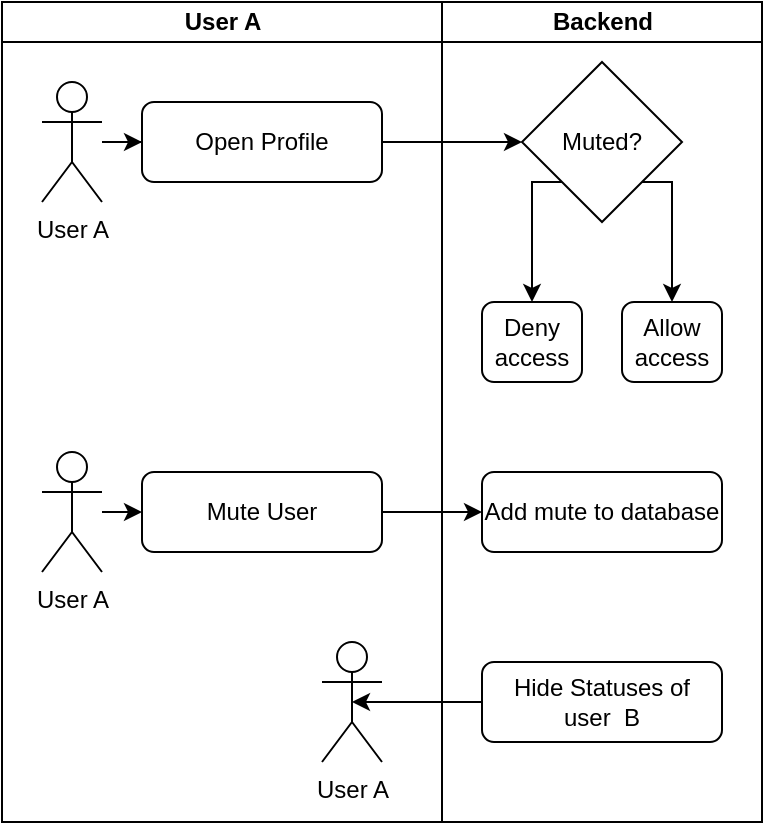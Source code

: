 <mxfile version="14.6.0" type="device"><diagram id="prtHgNgQTEPvFCAcTncT" name="Page-1"><mxGraphModel dx="1418" dy="785" grid="1" gridSize="10" guides="1" tooltips="1" connect="1" arrows="1" fold="1" page="1" pageScale="1" pageWidth="827" pageHeight="1169" math="0" shadow="0"><root><mxCell id="0"/><mxCell id="1" parent="0"/><mxCell id="dQXr4Yb5aT9FgsKSXjiS-9" style="edgeStyle=orthogonalEdgeStyle;rounded=0;orthogonalLoop=1;jettySize=auto;html=1;" parent="1" source="dQXr4Yb5aT9FgsKSXjiS-6" target="dQXr4Yb5aT9FgsKSXjiS-8" edge="1"><mxGeometry relative="1" as="geometry"/></mxCell><mxCell id="dQXr4Yb5aT9FgsKSXjiS-11" style="edgeStyle=orthogonalEdgeStyle;rounded=0;orthogonalLoop=1;jettySize=auto;html=1;" parent="1" source="dQXr4Yb5aT9FgsKSXjiS-8" target="dQXr4Yb5aT9FgsKSXjiS-44" edge="1"><mxGeometry relative="1" as="geometry"><mxPoint x="330" y="110" as="targetPoint"/></mxGeometry></mxCell><mxCell id="dQXr4Yb5aT9FgsKSXjiS-8" value="Open Profile" style="rounded=1;whiteSpace=wrap;html=1;fontSize=12;glass=0;strokeWidth=1;shadow=0;" parent="1" vertex="1"><mxGeometry x="160" y="90" width="120" height="40" as="geometry"/></mxCell><mxCell id="dQXr4Yb5aT9FgsKSXjiS-15" style="edgeStyle=orthogonalEdgeStyle;rounded=0;orthogonalLoop=1;jettySize=auto;html=1;entryX=0;entryY=0.5;entryDx=0;entryDy=0;" parent="1" source="dQXr4Yb5aT9FgsKSXjiS-12" target="dQXr4Yb5aT9FgsKSXjiS-14" edge="1"><mxGeometry relative="1" as="geometry"><Array as="points"><mxPoint x="220" y="295"/></Array></mxGeometry></mxCell><mxCell id="dQXr4Yb5aT9FgsKSXjiS-14" value="Add mute to database" style="rounded=1;whiteSpace=wrap;html=1;fontSize=12;glass=0;strokeWidth=1;shadow=0;" parent="1" vertex="1"><mxGeometry x="330" y="275" width="120" height="40" as="geometry"/></mxCell><mxCell id="dQXr4Yb5aT9FgsKSXjiS-17" value="User A" style="swimlane;html=1;startSize=20;" parent="1" vertex="1"><mxGeometry x="90" y="40" width="220" height="410" as="geometry"/></mxCell><mxCell id="dQXr4Yb5aT9FgsKSXjiS-35" value="User A" style="shape=umlActor;verticalLabelPosition=bottom;verticalAlign=top;html=1;outlineConnect=0;" parent="dQXr4Yb5aT9FgsKSXjiS-17" vertex="1"><mxGeometry x="160" y="320" width="30" height="60" as="geometry"/></mxCell><mxCell id="dQXr4Yb5aT9FgsKSXjiS-52" style="edgeStyle=orthogonalEdgeStyle;rounded=0;orthogonalLoop=1;jettySize=auto;html=1;" parent="dQXr4Yb5aT9FgsKSXjiS-17" source="dQXr4Yb5aT9FgsKSXjiS-43" target="dQXr4Yb5aT9FgsKSXjiS-12" edge="1"><mxGeometry relative="1" as="geometry"><Array as="points"><mxPoint x="60" y="255"/><mxPoint x="60" y="255"/></Array></mxGeometry></mxCell><mxCell id="dQXr4Yb5aT9FgsKSXjiS-43" value="User A" style="shape=umlActor;verticalLabelPosition=bottom;verticalAlign=top;html=1;outlineConnect=0;" parent="dQXr4Yb5aT9FgsKSXjiS-17" vertex="1"><mxGeometry x="20" y="225" width="30" height="60" as="geometry"/></mxCell><mxCell id="dQXr4Yb5aT9FgsKSXjiS-12" value="Mute User" style="rounded=1;whiteSpace=wrap;html=1;fontSize=12;glass=0;strokeWidth=1;shadow=0;" parent="dQXr4Yb5aT9FgsKSXjiS-17" vertex="1"><mxGeometry x="70" y="235" width="120" height="40" as="geometry"/></mxCell><mxCell id="dQXr4Yb5aT9FgsKSXjiS-6" value="User A" style="shape=umlActor;verticalLabelPosition=bottom;verticalAlign=top;html=1;outlineConnect=0;" parent="dQXr4Yb5aT9FgsKSXjiS-17" vertex="1"><mxGeometry x="20" y="40" width="30" height="60" as="geometry"/></mxCell><mxCell id="dQXr4Yb5aT9FgsKSXjiS-21" value="Backend" style="swimlane;html=1;startSize=20;" parent="1" vertex="1"><mxGeometry x="310" y="40" width="160" height="410" as="geometry"/></mxCell><mxCell id="dQXr4Yb5aT9FgsKSXjiS-27" value="Hide Statuses of user&amp;nbsp; B" style="rounded=1;whiteSpace=wrap;html=1;fontSize=12;glass=0;strokeWidth=1;shadow=0;" parent="dQXr4Yb5aT9FgsKSXjiS-21" vertex="1"><mxGeometry x="20" y="330" width="120" height="40" as="geometry"/></mxCell><mxCell id="dQXr4Yb5aT9FgsKSXjiS-48" style="edgeStyle=orthogonalEdgeStyle;rounded=0;orthogonalLoop=1;jettySize=auto;html=1;exitX=1;exitY=1;exitDx=0;exitDy=0;" parent="dQXr4Yb5aT9FgsKSXjiS-21" source="dQXr4Yb5aT9FgsKSXjiS-44" target="dQXr4Yb5aT9FgsKSXjiS-47" edge="1"><mxGeometry relative="1" as="geometry"><Array as="points"><mxPoint x="115" y="90"/></Array></mxGeometry></mxCell><mxCell id="dQXr4Yb5aT9FgsKSXjiS-50" style="edgeStyle=orthogonalEdgeStyle;rounded=0;orthogonalLoop=1;jettySize=auto;html=1;exitX=0;exitY=1;exitDx=0;exitDy=0;" parent="dQXr4Yb5aT9FgsKSXjiS-21" source="dQXr4Yb5aT9FgsKSXjiS-44" target="dQXr4Yb5aT9FgsKSXjiS-49" edge="1"><mxGeometry relative="1" as="geometry"><Array as="points"><mxPoint x="45" y="90"/></Array></mxGeometry></mxCell><mxCell id="dQXr4Yb5aT9FgsKSXjiS-44" value="Muted?" style="rhombus;whiteSpace=wrap;html=1;" parent="dQXr4Yb5aT9FgsKSXjiS-21" vertex="1"><mxGeometry x="40" y="30" width="80" height="80" as="geometry"/></mxCell><mxCell id="dQXr4Yb5aT9FgsKSXjiS-47" value="Allow access" style="rounded=1;whiteSpace=wrap;html=1;fontSize=12;glass=0;strokeWidth=1;shadow=0;" parent="dQXr4Yb5aT9FgsKSXjiS-21" vertex="1"><mxGeometry x="90" y="150" width="50" height="40" as="geometry"/></mxCell><mxCell id="dQXr4Yb5aT9FgsKSXjiS-49" value="Deny access" style="rounded=1;whiteSpace=wrap;html=1;fontSize=12;glass=0;strokeWidth=1;shadow=0;" parent="dQXr4Yb5aT9FgsKSXjiS-21" vertex="1"><mxGeometry x="20" y="150" width="50" height="40" as="geometry"/></mxCell><mxCell id="dQXr4Yb5aT9FgsKSXjiS-36" style="edgeStyle=orthogonalEdgeStyle;rounded=0;orthogonalLoop=1;jettySize=auto;html=1;entryX=0.5;entryY=0.5;entryDx=0;entryDy=0;entryPerimeter=0;" parent="1" source="dQXr4Yb5aT9FgsKSXjiS-27" target="dQXr4Yb5aT9FgsKSXjiS-35" edge="1"><mxGeometry relative="1" as="geometry"/></mxCell></root></mxGraphModel></diagram></mxfile>